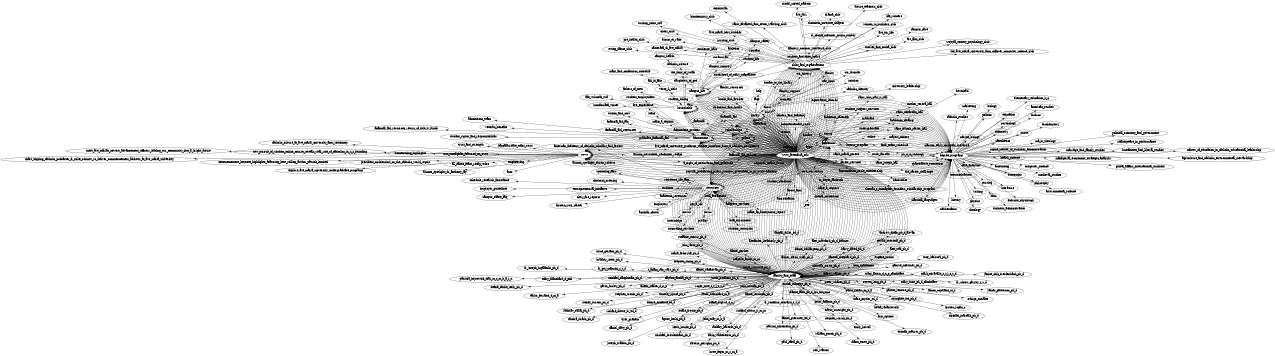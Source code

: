 digraph xabay {
rankdir=LR;
layout="fdp"
beautify=true
pack=false
size="8.5"
admissions -> ave_experience;
admissions -> make_a_deposit;
admissions -> financial_aid;
admissions -> scholarships;
admissions -> financial_aid_resources_return_of_title_iv_funds;
admissions -> student_billing;
admissions -> financial_aid_faq;
admissions -> admissions_team;
admissions -> financial_aid;
admissions -> tuition_and_cost;
admissions -> directions_and_hotels;
admissions -> student_rights_and_responsibilities;
admissions -> graduate_financial_aid;
admissions -> loans;
admissions -> financial_aid_resources;
admissions -> financial_aid_policies;
admissions -> student_employment;
admissions -> grants;
admissions -> veteran_benefits;
admissions -> admissions_process;
www_avemaria_edu -> resources;
www_avemaria_edu -> databases;
www_avemaria_edu -> degree_programs;
www_avemaria_edu -> households;
www_avemaria_edu -> faculty_and_staff;
www_avemaria_edu -> resources;
www_avemaria_edu -> academics;
www_avemaria_edu -> clubs_and_organizations;
www_avemaria_edu -> scholarships;
www_avemaria_edu -> news;
www_avemaria_edu -> faculty_and_staff;
www_avemaria_edu -> scholarships;
www_avemaria_edu -> admissions;
www_avemaria_edu -> scholarships;
www_avemaria_edu -> scholarships;
www_avemaria_edu -> clubs_and_organizations;
www_avemaria_edu -> news;
www_avemaria_edu -> households;
www_avemaria_edu -> faculty_and_staff;
www_avemaria_edu -> news;
www_avemaria_edu -> clubs_and_organizations;
www_avemaria_edu -> clubs_and_organizations;
www_avemaria_edu -> faculty_and_staff;
www_avemaria_edu -> campus_life;
www_avemaria_edu -> clubs_and_organizations;
www_avemaria_edu -> special_collections;
www_avemaria_edu -> library;
www_avemaria_edu -> resources;
www_avemaria_edu -> clubs_and_organizations;
www_avemaria_edu -> households;
www_avemaria_edu -> academics;
www_avemaria_edu -> scholarships;
www_avemaria_edu -> library;
www_avemaria_edu -> faculty_and_staff;
www_avemaria_edu -> resources;
www_avemaria_edu -> scholarships;
www_avemaria_edu -> grants;
www_avemaria_edu -> faculty_and_staff;
www_avemaria_edu -> library;
www_avemaria_edu -> faculty_and_staff;
www_avemaria_edu -> faculty_and_staff;
www_avemaria_edu -> faculty_and_staff;
www_avemaria_edu -> news;
www_avemaria_edu -> degree_programs;
www_avemaria_edu -> resources;
www_avemaria_edu -> resources;
www_avemaria_edu -> degree_programs;
www_avemaria_edu -> faculty_and_staff;
www_avemaria_edu -> faculty_and_staff;
www_avemaria_edu -> faculty_and_staff;
www_avemaria_edu -> degree_programs;
www_avemaria_edu -> degree_programs;
www_avemaria_edu -> faculty_and_staff;
www_avemaria_edu -> faculty_and_staff;
www_avemaria_edu -> admissions;
www_avemaria_edu -> grants;
www_avemaria_edu -> degree_programs;
www_avemaria_edu -> resources;
www_avemaria_edu -> degree_programs;
www_avemaria_edu -> resources;
www_avemaria_edu -> grants;
www_avemaria_edu -> degree_programs;
www_avemaria_edu -> faculty_and_staff;
www_avemaria_edu -> about;
www_avemaria_edu -> scholarships;
www_avemaria_edu -> news;
www_avemaria_edu -> student_handbook;
www_avemaria_edu -> academics;
www_avemaria_edu -> clubs_and_organizations;
www_avemaria_edu -> degree_programs;
www_avemaria_edu -> clubs_and_organizations;
www_avemaria_edu -> grants;
www_avemaria_edu -> admissions;
www_avemaria_edu -> faculty_and_staff;
www_avemaria_edu -> admissions;
www_avemaria_edu -> degree_programs;
www_avemaria_edu -> faculty_and_staff;
www_avemaria_edu -> degree_programs;
www_avemaria_edu -> visit;
www_avemaria_edu -> degree_programs;
www_avemaria_edu -> faculty_and_staff;
www_avemaria_edu -> faculty_and_staff;
www_avemaria_edu -> faculty_and_staff;
www_avemaria_edu -> faculty_and_staff;
www_avemaria_edu -> admissions;
www_avemaria_edu -> apply;
www_avemaria_edu -> faculty_and_staff;
www_avemaria_edu -> faculty_and_staff;
www_avemaria_edu -> resources;
www_avemaria_edu -> degree_programs;
www_avemaria_edu -> accreditation;
www_avemaria_edu -> faculty_and_staff;
www_avemaria_edu -> faculty_and_staff;
www_avemaria_edu -> academics;
www_avemaria_edu -> degree_programs;
www_avemaria_edu -> news;
www_avemaria_edu -> scholarships;
www_avemaria_edu -> degree_programs;
www_avemaria_edu -> dorms;
www_avemaria_edu -> faculty_and_staff;
www_avemaria_edu -> library;
www_avemaria_edu -> clubs_and_organizations;
www_avemaria_edu -> scholarships;
www_avemaria_edu -> faculty_and_staff;
www_avemaria_edu -> faculty_and_staff;
www_avemaria_edu -> clubs_and_organizations;
www_avemaria_edu -> resources;
www_avemaria_edu -> degree_programs;
www_avemaria_edu -> academics;
www_avemaria_edu -> faculty_and_staff;
www_avemaria_edu -> degree_programs;
www_avemaria_edu -> faculty_and_staff;
www_avemaria_edu -> faculty_and_staff;
www_avemaria_edu -> grants;
www_avemaria_edu -> households;
www_avemaria_edu -> faculty_and_staff;
www_avemaria_edu -> faculty_and_staff;
www_avemaria_edu -> resources;
www_avemaria_edu -> faculty_and_staff;
www_avemaria_edu -> resources;
www_avemaria_edu -> faculty_and_staff;
www_avemaria_edu -> resources;
www_avemaria_edu -> clubs_and_organizations;
www_avemaria_edu -> degree_programs;
www_avemaria_edu -> scholarships;
www_avemaria_edu -> faculty_and_staff;
www_avemaria_edu -> news;
www_avemaria_edu -> news;
www_avemaria_edu -> news;
www_avemaria_edu -> households;
www_avemaria_edu -> degree_programs;
www_avemaria_edu -> households;
www_avemaria_edu -> grants;
www_avemaria_edu -> clubs_and_organizations;
www_avemaria_edu -> career_services;
www_avemaria_edu -> admissions;
www_avemaria_edu -> faculty_and_staff;
www_avemaria_edu -> annunciation_circle_membership;
www_avemaria_edu -> grants;
www_avemaria_edu -> degree_programs;
www_avemaria_edu -> admissions;
www_avemaria_edu -> scholarships;
www_avemaria_edu -> clubs_and_organizations;
www_avemaria_edu -> campus_life;
www_avemaria_edu -> clubs_and_organizations;
www_avemaria_edu -> academics;
www_avemaria_edu -> academics;
www_avemaria_edu -> campus_life;
www_avemaria_edu -> campus_life;
www_avemaria_edu -> degree_programs;
www_avemaria_edu -> library;
www_avemaria_edu -> clubs_and_organizations;
www_avemaria_edu -> clubs_and_organizations;
www_avemaria_edu -> admissions;
www_avemaria_edu -> about;
www_avemaria_edu -> clubs_and_organizations;
www_avemaria_edu -> library;
www_avemaria_edu -> faculty_and_staff;
www_avemaria_edu -> in_depth_factbook;
www_avemaria_edu -> resources;
www_avemaria_edu -> academics;
www_avemaria_edu -> households;
www_avemaria_edu -> households;
www_avemaria_edu -> degree_programs;
www_avemaria_edu -> faculty_and_staff;
www_avemaria_edu -> households;
www_avemaria_edu -> faculty_and_staff;
www_avemaria_edu -> degree_programs;
www_avemaria_edu -> commencement_2024;
www_avemaria_edu -> library;
www_avemaria_edu -> clubs_and_organizations;
www_avemaria_edu -> faculty_and_staff;
www_avemaria_edu -> clubs_and_organizations;
www_avemaria_edu -> resources;
www_avemaria_edu -> faculty_and_staff;
www_avemaria_edu -> faculty_and_staff;
www_avemaria_edu -> faculty_and_staff;
www_avemaria_edu -> faculty_and_staff;
www_avemaria_edu -> academics;
www_avemaria_edu -> academics;
www_avemaria_edu -> clubs_and_organizations;
www_avemaria_edu -> campus_life;
www_avemaria_edu -> make_a_request;
www_avemaria_edu -> degree_programs;
www_avemaria_edu -> clubs_and_organizations;
www_avemaria_edu -> resources;
www_avemaria_edu -> admissions;
www_avemaria_edu -> scholarships;
www_avemaria_edu -> dorms;
www_avemaria_edu -> degree_programs;
www_avemaria_edu -> clubs_and_organizations;
www_avemaria_edu -> faculty_and_staff;
www_avemaria_edu -> campus_life;
www_avemaria_edu -> degree_programs;
www_avemaria_edu -> clubs_and_organizations;
www_avemaria_edu -> academics;
www_avemaria_edu -> about;
www_avemaria_edu -> campus_life;
www_avemaria_edu -> news;
www_avemaria_edu -> dorms;
www_avemaria_edu -> news;
www_avemaria_edu -> news;
www_avemaria_edu -> admissions;
www_avemaria_edu -> grants;
www_avemaria_edu -> degree_programs;
www_avemaria_edu -> faculty_and_staff;
www_avemaria_edu -> library;
www_avemaria_edu -> clubs_and_organizations;
www_avemaria_edu -> campus_life;
www_avemaria_edu -> news;
www_avemaria_edu -> faculty_and_staff;
www_avemaria_edu -> academics;
www_avemaria_edu -> scholarships;
www_avemaria_edu -> faculty_and_staff;
www_avemaria_edu -> clubs_and_organizations;
www_avemaria_edu -> thomas_s_monaghan_founders_scholarship_program;
www_avemaria_edu -> scholarships;
www_avemaria_edu -> faculty_and_staff;
www_avemaria_edu -> news;
www_avemaria_edu -> resources;
www_avemaria_edu -> faculty_and_staff;
www_avemaria_edu -> degree_programs;
www_avemaria_edu -> faculty_and_staff;
www_avemaria_edu -> faculty_and_staff;
www_avemaria_edu -> about;
www_avemaria_edu -> admissions;
www_avemaria_edu -> clubs_and_organizations;
www_avemaria_edu -> households;
www_avemaria_edu -> degree_programs;
www_avemaria_edu -> faculty_and_staff;
www_avemaria_edu -> households;
www_avemaria_edu -> households;
www_avemaria_edu -> faculty_and_staff;
www_avemaria_edu -> resources;
www_avemaria_edu -> academics;
www_avemaria_edu -> resources;
www_avemaria_edu -> degree_programs;
www_avemaria_edu -> faculty_and_staff;
www_avemaria_edu -> scholarships;
www_avemaria_edu -> faculty_and_staff;
www_avemaria_edu -> required_health_forms;
www_avemaria_edu -> resources;
www_avemaria_edu -> resources;
www_avemaria_edu -> clubs_and_organizations;
www_avemaria_edu -> faculty_and_staff;
www_avemaria_edu -> degree_programs;
www_avemaria_edu -> campus_life;
www_avemaria_edu -> faculty_and_staff;
www_avemaria_edu -> degree_programs;
www_avemaria_edu -> faculty_and_staff;
www_avemaria_edu -> faculty_and_staff;
www_avemaria_edu -> academics;
www_avemaria_edu -> academics;
www_avemaria_edu -> admissions;
www_avemaria_edu -> households;
www_avemaria_edu -> campus_life;
www_avemaria_edu -> admissions;
www_avemaria_edu -> faculty_and_staff;
www_avemaria_edu -> career_services;
www_avemaria_edu -> clubs_and_organizations;
www_avemaria_edu -> degree_programs;
www_avemaria_edu -> grants;
www_avemaria_edu -> admissions;
www_avemaria_edu -> admissions;
www_avemaria_edu -> faculty_and_staff;
www_avemaria_edu -> resources;
www_avemaria_edu -> about_amu;
www_avemaria_edu -> faculty_and_staff;
www_avemaria_edu -> campus_life;
www_avemaria_edu -> degree_programs;
www_avemaria_edu -> degree_programs;
www_avemaria_edu -> faculty_and_staff;
www_avemaria_edu -> academics;
www_avemaria_edu -> admissions;
www_avemaria_edu -> donate;
www_avemaria_edu -> households;
www_avemaria_edu -> degree_programs;
www_avemaria_edu -> faculty_and_staff;
www_avemaria_edu -> faculty_and_staff;
www_avemaria_edu -> about;
www_avemaria_edu -> faculty_and_staff;
www_avemaria_edu -> faculty_and_staff;
www_avemaria_edu -> faculty_and_staff;
www_avemaria_edu -> resources;
www_avemaria_edu -> faculty_and_staff;
www_avemaria_edu -> library;
www_avemaria_edu -> faculty_and_staff;
www_avemaria_edu -> faculty_and_staff;
www_avemaria_edu -> admissions;
www_avemaria_edu -> library;
www_avemaria_edu -> faculty_and_staff;
www_avemaria_edu -> faculty_and_staff;
www_avemaria_edu -> faculty_and_staff;
www_avemaria_edu -> degree_programs;
www_avemaria_edu -> news;
www_avemaria_edu -> faculty_and_staff;
www_avemaria_edu -> admissions;
www_avemaria_edu -> news;
www_avemaria_edu -> scholarships;
www_avemaria_edu -> degree_programs;
www_avemaria_edu -> scholarships;
www_avemaria_edu -> campus_life;
www_avemaria_edu -> news;
www_avemaria_edu -> degree_programs;
www_avemaria_edu -> dorms;
www_avemaria_edu -> resources;
www_avemaria_edu -> faculty_and_staff;
www_avemaria_edu -> faculty_and_staff;
www_avemaria_edu -> admissions;
www_avemaria_edu -> dorms;
www_avemaria_edu -> degree_programs;
www_avemaria_edu -> faculty_and_staff;
www_avemaria_edu -> about;
www_avemaria_edu -> faculty_and_staff;
www_avemaria_edu -> dorms;
www_avemaria_edu -> degree_programs;
www_avemaria_edu -> faculty_and_staff;
www_avemaria_edu -> faculty_and_staff;
www_avemaria_edu -> campus_life;
www_avemaria_edu -> degree_programs;
www_avemaria_edu -> faculty_and_staff;
www_avemaria_edu -> clubs_and_organizations;
www_avemaria_edu -> degree_programs;
www_avemaria_edu -> faculty_and_staff;
www_avemaria_edu -> events;
www_avemaria_edu -> clubs_and_organizations;
www_avemaria_edu -> degree_programs;
www_avemaria_edu -> faculty_and_staff;
www_avemaria_edu -> faculty_and_staff;
www_avemaria_edu -> faculty_and_staff;
www_avemaria_edu -> academics;
www_avemaria_edu -> news;
www_avemaria_edu -> faculty_and_staff;
www_avemaria_edu -> households;
www_avemaria_edu -> resources;
www_avemaria_edu -> admissions;
www_avemaria_edu -> about;
www_avemaria_edu -> scholarships;
www_avemaria_edu -> faculty_and_staff;
www_avemaria_edu -> households;
www_avemaria_edu -> faculty_and_staff;
www_avemaria_edu -> resources;
www_avemaria_edu -> campus_life;
www_avemaria_edu -> admissions;
www_avemaria_edu -> scholarships;
www_avemaria_edu -> faculty_and_staff;
www_avemaria_edu -> degree_programs;
www_avemaria_edu -> degree_programs;
www_avemaria_edu -> resources;
www_avemaria_edu -> news;
www_avemaria_edu -> faculty_and_staff;
www_avemaria_edu -> faculty_and_staff;
www_avemaria_edu -> resources;
www_avemaria_edu -> news;
www_avemaria_edu -> households;
www_avemaria_edu -> news;
www_avemaria_edu -> career_services;
www_avemaria_edu -> faculty_and_staff;
financial_aid -> scholarships;
library -> help;
library -> about;
library -> faculty_support;
library -> faculty_resources;
library -> donate_to_the_library;
library -> tutorials;
library -> books_and_articles;
library -> contact_us;
library -> faqs;
households -> the_lions_of_judah;
households -> sisterhood_of_mary_magdalene;
households -> daughters_of_god;
households -> immaculata_vincet;
households -> filii_in_filio;
households -> verso_il_cielo;
households -> fishers_of_men;
households -> fiat_voluntas_tua;
clubs_and_organizations -> st_cecilia_chamber_music_society;
clubs_and_organizations -> model_united_nations;
clubs_and_organizations -> fumus_et_ratio;
clubs_and_organizations -> ave_jazz;
clubs_and_organizations -> future_teachers_club;
clubs_and_organizations -> drama_club;
clubs_and_organizations -> turning_point_usa;
clubs_and_organizations -> nursing_club;
clubs_and_organizations -> campus_care;
clubs_and_organizations -> equestrian;
clubs_and_organizations -> ave_maria_best_buddies;
clubs_and_organizations -> camerata_di_ave_maria;
clubs_and_organizations -> thomistic_institute_chapter;
clubs_and_organizations -> wojtyla_society_psychology_club;
clubs_and_organizations -> art_film_club;
clubs_and_organizations -> ave_for_life;
clubs_and_organizations -> swing_dance_club;
clubs_and_organizations -> life_runners;
clubs_and_organizations -> pre_health_club;
clubs_and_organizations -> saint_elizabeth_ann_seton_waltzing_club;
clubs_and_organizations -> the_ave_maria_university_acm_chapter_computer_science_club;
clubs_and_organizations -> women_in_business_club;
clubs_and_organizations -> snorkel_and_scuba_club;
clubs_and_organizations -> chess_club;
clubs_and_organizations -> flannery_oconnor_literature_club;
clubs_and_organizations -> biochemistry_club;
scholarships -> _financial;
resources -> make_an_anonymous_report;
resources -> privacy;
resources -> contact_us;
resources -> dual_enrollment;
resources -> discern_your_career;
resources -> schedule_research_assistance;
resources -> employer_guidelines;
resources -> entrepreneurial_initiative;
resources -> core_curriculum;
resources -> aquinas_center;
resources -> textbook_ordering;
resources -> student_resources;
resources -> local_attractions;
resources -> internships;
resources -> academic_resources;
resources -> adaptive_services;
resources -> campus_safety_faq;
resources -> recruit;
resources -> residence_life_faqs;
resources -> clery_fire_reports;
resources -> employers;
resources -> financial_aid_policies;
resources -> get_a_job;
resources -> students;
resources -> counseling_services;
resources -> terms;
resources -> upcoming_fairs;
resources -> american_academy_of_catholic_scholars_and_artists;
academic_catalog -> download;
news -> chart_topping_catholic_podcaster_fr_mike_schmitz_to_deliver_commencement_address_at_ave_maria_university;
news -> commencement_keynote_highlights_featuring_best_selling_author_patrick_lencioni;
news -> explore_ave_maria_university_undergraduate_programs;
news -> president_middendorf_on_the_catholic_world_report;
news -> engineering;
news -> a_night_of_celebration_and_gratitude;
news -> alumni_newsletter_december_recaps;
news -> alumni_spotlight_dustin_roberts;
news -> catholic_culture_at_ave_maria_university_amu_testimony;
news -> new_pursuit_of_wisdom_online_course_reveals_vital_role_of_catholics_in_u_s_founding;
news -> meet_ave_marias_newest_advancement_officers_leading_our_community_into_a_bright_future;
news -> trust_and_strength;
news -> aces;
news -> tom_monaghan_featured_on_ewtn;
news -> all_saints_feast_recap_video;
news -> alumni_spotlight_dr_anthony_jay;
news -> baccalaureate_mass_2024;
news -> popular_podcasting_priest_prompts_graduates_to_go_bushwhacking;
news -> ave_maria_university_professor_tackles_bioethics_from_a_catholic_perspective;
news -> homecoming_highlights;
campus_life -> clubs_and_organizations;
campus_life -> retreats;
campus_life -> intramurals;
campus_life -> catholic_culture;
campus_life -> households;
campus_life -> mass_and_confession_schedule;
campus_life -> campus_health;
campus_life -> campus_ministry;
campus_life -> residence_halls;
campus_life -> student_activities_board;
campus_life -> student_life;
campus_life -> athletics;
campus_life -> campus_safety;
dorms -> saint_maria_goretti;
dorms -> saint_sebastian_hall;
dorms -> saint_joseph_hall;
dorms -> saint_john_paul_ii_hall;
dorms -> mother_teresa_hall;
dorms -> saint_francis_xavier_hall;
career_services -> handshake;
career_services -> the_career_challenge;
faculty_and_staff -> father_david_vidal_ph_d;
faculty_and_staff -> seana_sugrue_d_c_l;
faculty_and_staff -> gaston_lenotre_ph_d;
faculty_and_staff -> jessica_schnepp_ph_d;
faculty_and_staff -> nicholas_curtis_ph_d;
faculty_and_staff -> paul_baxa_ph_d;
faculty_and_staff -> fr_romanus_cessario_s_t_d;
faculty_and_staff -> lidiya_zubytska_ph_d;
faculty_and_staff -> taylor_ferranti_d_m_a;
faculty_and_staff -> kristen_logan_2;
faculty_and_staff -> peter_whalen_ph_d;
faculty_and_staff -> gabriel_martinez_ph_d;
faculty_and_staff -> daniel_lendman_ph_d;
faculty_and_staff -> gavin_hurley_ph_d;
faculty_and_staff -> timothy_iijima_ph_d;
faculty_and_staff -> dayami_abella_ph_d;
faculty_and_staff -> aileen_staller_d_n_p;
faculty_and_staff -> neil_watson;
faculty_and_staff -> andrew_dinan_ph_d_ab7a5;
faculty_and_staff -> mary_hunt_ph_d_candidate;
faculty_and_staff -> patrick_hillesheim_ph_d;
faculty_and_staff -> deana_basile_kelly_ph_d;
faculty_and_staff -> richard_dittus_jr_m_m;
faculty_and_staff -> eugene_munin;
faculty_and_staff -> peter_adamic_ph_d;
faculty_and_staff -> alex_tsai_ph_d;
faculty_and_staff -> mary_blanchard_d_phil;
faculty_and_staff -> tracy_ahern_d_n_p_candidate;
faculty_and_staff -> john_jasso_ph_d;
faculty_and_staff -> dario_valdebenito_ph_d;
faculty_and_staff -> alex_crawford_ph_d_fsascot;
faculty_and_staff -> william_gonch_ph_d;
faculty_and_staff -> dianne_fabii_ph_d_lpc_ncc_mcc;
faculty_and_staff -> rodney_burton_ph_d;
faculty_and_staff -> jacob_blanchard_m_a;
faculty_and_staff -> maria_fedoryka_ph_d;
faculty_and_staff -> thomas_maurer_ph_d;
faculty_and_staff -> travis_curtright_ph_d;
faculty_and_staff -> fr_robert_garrity_s_t_d;
faculty_and_staff -> michael_dauphinais_ph_d;
faculty_and_staff -> ladislav_sallai_ph_d;
faculty_and_staff -> daniel_davy_ph_d;
faculty_and_staff -> keith_houde_ph_d;
faculty_and_staff -> denise_donahue_ed_d;
faculty_and_staff -> tony_barbosa_ph_d;
faculty_and_staff -> barry_david_ph_d;
faculty_and_staff -> richard_dittus_sr_ed_d;
faculty_and_staff -> stephen_wirick_ph_d;
faculty_and_staff -> sandra_tirado_ph_d;
faculty_and_staff -> emily_howell;
faculty_and_staff -> pablo_licheri_m_b_a;
faculty_and_staff -> rodrigo_morales;
faculty_and_staff -> brice_gerlach_ph_d;
faculty_and_staff -> janice_chik_breidenbach_ph_d;
faculty_and_staff -> diann_ecret_ph_d;
faculty_and_staff -> stefanie_morris_ph_d;
faculty_and_staff -> joseph_trabbic_ph_d;
faculty_and_staff -> seunghee_lee_ph_d;
faculty_and_staff -> erin_oguinn;
faculty_and_staff -> ronald_freeze_ph_d;
faculty_and_staff -> mark_miravalle_s_t_l_s_t_d;
faculty_and_staff -> john_spadaccini;
faculty_and_staff -> daniel_gordon;
faculty_and_staff -> michael_marsalli_ph_d;
faculty_and_staff -> samuel_shephard_ph_d;
faculty_and_staff -> steven_long_ph_d;
faculty_and_staff -> isabelle_aubin_m_m;
faculty_and_staff -> roger_nutt_s_t_l_s_t_d;
faculty_and_staff -> stephen_thong_ph_d;
faculty_and_staff -> daniel_baillargeon_ph_d;
faculty_and_staff -> fr_joseph_lugalambi_ph_d;
faculty_and_staff -> t_adam_van_wart_ph_d;
faculty_and_staff -> jeffrey_walkey_ph_d;
faculty_and_staff -> beata_jadaszewski;
faculty_and_staff -> john_colman_ph_d;
faculty_and_staff -> fr_guy_mansini_s_t_d;
faculty_and_staff -> zachary_bartsch_ph_d;
faculty_and_staff -> daniel_sadasivan_ph_d;
faculty_and_staff -> john_may_m_b_a;
faculty_and_staff -> marc_snyder_ed_d;
faculty_and_staff -> daniel_guernsey_ed_d;
faculty_and_staff -> abigail_fuller_ed_d;
faculty_and_staff -> michael_breidenbach_ph_d;
faculty_and_staff -> stephen_cronin_ph_d;
faculty_and_staff -> gerald_boersma_ph_d;
faculty_and_staff -> bradley_ritter_ph_d;
faculty_and_staff -> brett_feger_m_s_m_a;
faculty_and_staff -> james_patterson_ph_d;
faculty_and_staff -> tyler_graham;
faculty_and_staff -> jamon_copeland_m_s;
faculty_and_staff -> saverio_perugini_ph_d;
faculty_and_staff -> patricia_hojnowski_diaz_m_s_m_b_a_r_n;
faculty_and_staff -> justin_bonanno_ph_d;
faculty_and_staff -> alexander_heatherly_ph_d;
faculty_and_staff -> agnes_berki_ph_d;
core_curriculum -> _see;
about -> our_history;
about -> faculty;
about -> stat_book;
about -> university_leadership;
about -> catholic_identity;
about -> our_founder;
about -> mission;
academics -> online;
academics -> honors_program;
academics -> academic_calendar;
academics -> graduate;
academics -> academic_catalog;
academics -> core_curriculum;
academics -> academic_catalog;
academics -> career_services;
academics -> final_exam_schedule;
academics -> undergraduate;
academics -> centers_and_academy;
academics -> ph_d_in_theology;
academics -> study_abroad;
academics -> majors_minors;
academics -> registration_records;
academics -> student_support_services;
degree_programs -> humanities_and_liberal_studies;
degree_programs -> latin;
degree_programs -> business_administration;
degree_programs -> medieval_studies;
degree_programs -> data_analytics;
degree_programs -> education;
degree_programs -> philosophy;
degree_programs -> online_master_of_business_administration;
degree_programs -> quantitative_economics;
degree_programs -> psychology;
degree_programs -> biology;
degree_programs -> marketing;
degree_programs -> environmental_science;
degree_programs -> nursing;
degree_programs -> music;
degree_programs -> computer_science;
degree_programs -> global_affairs_international_business;
degree_programs -> politics;
degree_programs -> ph_d_in_theology;
degree_programs -> communications;
degree_programs -> classical_languages;
degree_programs -> agriculture_and_catholic_environmental_stewardship;
degree_programs -> american_studies;
degree_programs -> elementary_education_k_6;
degree_programs -> exercise_physiology;
degree_programs -> biochemistry;
degree_programs -> political_economy_and_government;
degree_programs -> mathematics;
degree_programs -> master_of_education_in_catholic_educational_leadership;
degree_programs -> writing;
degree_programs -> history;
degree_programs -> catholic_studies;
degree_programs -> managerial_economics_strategic_analysis;
degree_programs -> catechetics;
degree_programs -> chemistry;
degree_programs -> marine_biology;
degree_programs -> marriage_and_family_studies;
degree_programs -> literature;
degree_programs -> physics;
degree_programs -> finance;
degree_programs -> accounting;
degree_programs -> classics_early_christian_literature;
degree_programs -> theology;
degree_programs -> ma_in_theology;
degree_programs -> health_science;
degree_programs -> economics;
degree_programs -> shakespeare_in_performance;
}
